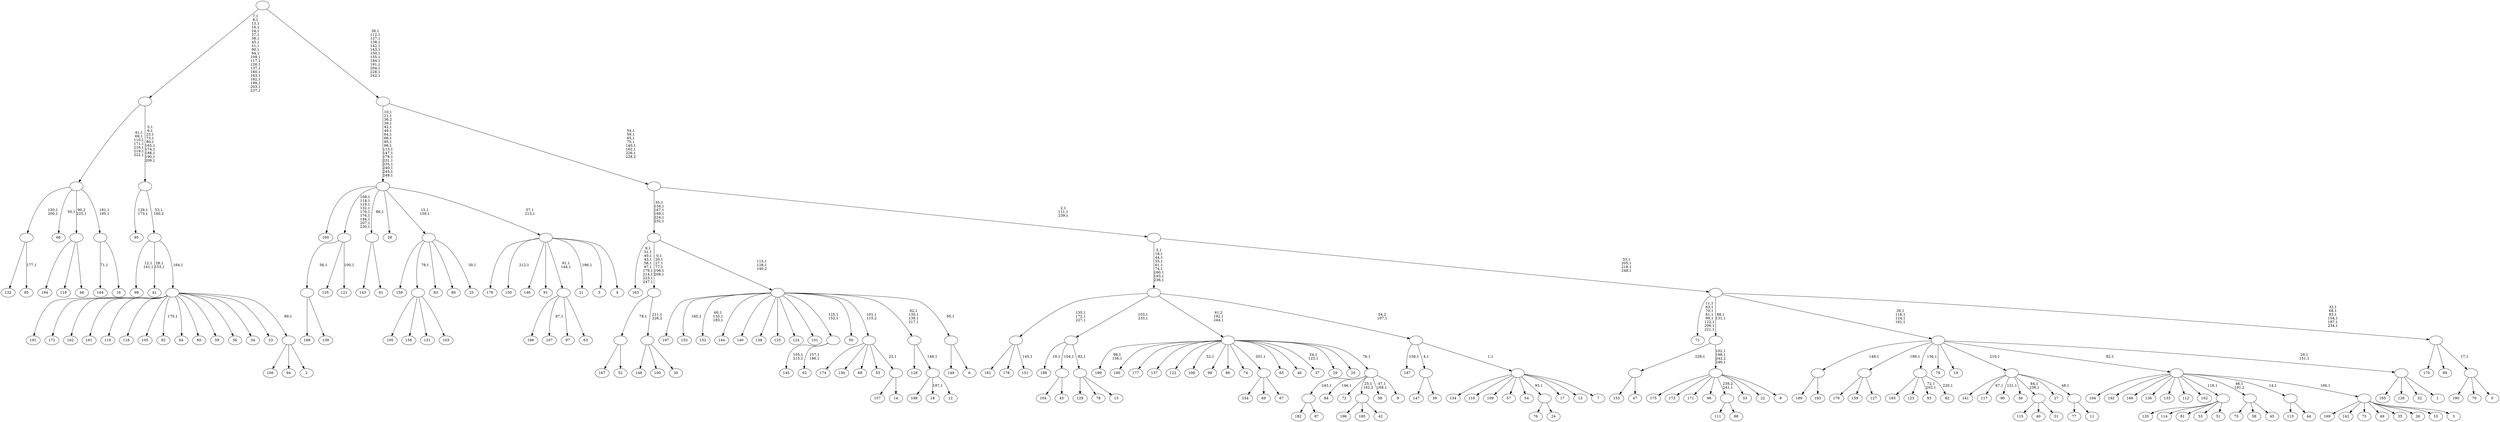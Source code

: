 digraph T {
	450 [label="199"]
	447 [label="198"]
	446 [label="197"]
	445 [label="196"]
	444 [label="195"]
	443 [label="194"]
	442 [label="193"]
	441 [label="192"]
	440 [label="191"]
	439 [label="190"]
	438 [label="189"]
	437 [label="188"]
	435 [label="187"]
	433 [label="186"]
	432 [label="185"]
	431 [label="184"]
	430 [label="183"]
	429 [label=""]
	428 [label="182"]
	427 [label="181"]
	426 [label="180"]
	425 [label="179"]
	424 [label="178"]
	423 [label="177"]
	422 [label="176"]
	421 [label="175"]
	420 [label="174"]
	419 [label="173"]
	418 [label="172"]
	417 [label="171"]
	416 [label="170"]
	415 [label="169"]
	414 [label="168"]
	413 [label="167"]
	412 [label="166"]
	411 [label="165"]
	410 [label="164"]
	408 [label="163"]
	397 [label="162"]
	396 [label="161"]
	395 [label="160"]
	394 [label="159"]
	393 [label="158"]
	392 [label="157"]
	391 [label="156"]
	390 [label="155"]
	389 [label="154"]
	388 [label="153"]
	386 [label="152"]
	382 [label="151"]
	380 [label=""]
	377 [label="150"]
	375 [label="149"]
	374 [label="148"]
	373 [label="147"]
	372 [label="146"]
	371 [label="145"]
	368 [label="144"]
	367 [label="143"]
	366 [label="142"]
	365 [label="141"]
	364 [label="140"]
	363 [label="139"]
	362 [label=""]
	361 [label="138"]
	360 [label="137"]
	359 [label="136"]
	358 [label="135"]
	357 [label="134"]
	356 [label="133"]
	355 [label="132"]
	354 [label="131"]
	353 [label="130"]
	352 [label="129"]
	351 [label="128"]
	350 [label="127"]
	349 [label=""]
	348 [label="126"]
	347 [label="125"]
	346 [label="124"]
	345 [label="123"]
	344 [label="122"]
	343 [label="121"]
	341 [label=""]
	332 [label="120"]
	331 [label="119"]
	330 [label="118"]
	329 [label="117"]
	327 [label="116"]
	326 [label="115"]
	325 [label="114"]
	324 [label="113"]
	323 [label="112"]
	322 [label="111"]
	321 [label="110"]
	320 [label="109"]
	319 [label="108"]
	317 [label="107"]
	315 [label="106"]
	314 [label="105"]
	313 [label="104"]
	312 [label="103"]
	311 [label=""]
	310 [label="102"]
	309 [label="101"]
	308 [label="100"]
	307 [label="99"]
	304 [label="98"]
	303 [label="97"]
	302 [label="96"]
	301 [label="95"]
	298 [label="94"]
	297 [label="93"]
	294 [label="92"]
	292 [label="91"]
	291 [label="90"]
	289 [label="89"]
	288 [label="88"]
	287 [label=""]
	286 [label="87"]
	285 [label=""]
	284 [label="86"]
	283 [label="85"]
	281 [label=""]
	279 [label="84"]
	277 [label="83"]
	276 [label="82"]
	274 [label=""]
	273 [label="81"]
	272 [label="80"]
	271 [label="79"]
	270 [label="78"]
	269 [label="77"]
	268 [label="76"]
	267 [label="75"]
	266 [label="74"]
	265 [label="73"]
	264 [label="72"]
	263 [label="71"]
	254 [label="70"]
	253 [label="69"]
	252 [label="68"]
	251 [label="67"]
	250 [label=""]
	249 [label="66"]
	247 [label="65"]
	246 [label="64"]
	245 [label="63"]
	244 [label=""]
	242 [label="62"]
	239 [label=""]
	237 [label="61"]
	236 [label=""]
	235 [label="60"]
	234 [label="59"]
	233 [label="58"]
	232 [label="57"]
	231 [label="56"]
	230 [label="55"]
	229 [label="54"]
	228 [label="53"]
	227 [label="52"]
	226 [label=""]
	225 [label="51"]
	224 [label=""]
	223 [label="50"]
	222 [label="49"]
	221 [label="48"]
	220 [label=""]
	219 [label="47"]
	218 [label=""]
	217 [label="46"]
	216 [label="45"]
	215 [label=""]
	214 [label="44"]
	213 [label=""]
	212 [label="43"]
	211 [label=""]
	210 [label="42"]
	209 [label=""]
	208 [label="41"]
	205 [label="40"]
	204 [label="39"]
	203 [label=""]
	202 [label="38"]
	199 [label="37"]
	196 [label="36"]
	195 [label="35"]
	194 [label="34"]
	193 [label="33"]
	192 [label="32"]
	191 [label="31"]
	190 [label=""]
	188 [label="30"]
	187 [label=""]
	186 [label=""]
	180 [label="29"]
	179 [label="28"]
	178 [label="27"]
	177 [label="26"]
	176 [label="25"]
	174 [label=""]
	172 [label="24"]
	171 [label=""]
	170 [label="23"]
	169 [label="22"]
	168 [label="21"]
	166 [label="20"]
	165 [label="19"]
	164 [label="18"]
	162 [label="17"]
	161 [label="16"]
	160 [label=""]
	158 [label=""]
	151 [label="15"]
	150 [label=""]
	149 [label=""]
	147 [label="14"]
	146 [label=""]
	145 [label=""]
	144 [label="13"]
	143 [label="12"]
	142 [label=""]
	141 [label=""]
	137 [label="11"]
	136 [label=""]
	135 [label=""]
	134 [label="10"]
	133 [label="9"]
	132 [label=""]
	131 [label=""]
	129 [label="8"]
	128 [label=""]
	125 [label=""]
	123 [label="7"]
	122 [label=""]
	121 [label=""]
	120 [label=""]
	111 [label="6"]
	110 [label=""]
	109 [label=""]
	107 [label=""]
	101 [label="5"]
	100 [label="4"]
	99 [label=""]
	97 [label=""]
	80 [label="3"]
	79 [label=""]
	78 [label=""]
	77 [label="2"]
	76 [label=""]
	75 [label=""]
	74 [label=""]
	73 [label=""]
	63 [label=""]
	42 [label="1"]
	41 [label=""]
	39 [label=""]
	35 [label="0"]
	34 [label=""]
	33 [label=""]
	27 [label=""]
	23 [label=""]
	20 [label=""]
	13 [label=""]
	0 [label=""]
	429 -> 438 [label=""]
	429 -> 430 [label=""]
	380 -> 382 [label="145,1"]
	380 -> 427 [label=""]
	380 -> 424 [label=""]
	362 -> 414 [label=""]
	362 -> 363 [label=""]
	349 -> 425 [label=""]
	349 -> 394 [label=""]
	349 -> 350 [label=""]
	341 -> 343 [label="100,1"]
	341 -> 362 [label="56,1"]
	341 -> 358 [label=""]
	311 -> 444 [label=""]
	311 -> 391 [label=""]
	311 -> 354 [label=""]
	311 -> 312 [label=""]
	287 -> 322 [label=""]
	287 -> 288 [label=""]
	285 -> 428 [label=""]
	285 -> 286 [label=""]
	281 -> 283 [label="177,1"]
	281 -> 355 [label=""]
	274 -> 276 [label="220,1"]
	274 -> 297 [label="72,1\n202,1"]
	274 -> 442 [label=""]
	274 -> 345 [label=""]
	250 -> 389 [label=""]
	250 -> 253 [label=""]
	250 -> 251 [label=""]
	244 -> 317 [label="87,1"]
	244 -> 433 [label=""]
	244 -> 303 [label=""]
	244 -> 245 [label=""]
	239 -> 242 [label="157,1\n186,1"]
	239 -> 371 [label="105,1\n215,1"]
	236 -> 367 [label=""]
	236 -> 237 [label=""]
	226 -> 413 [label=""]
	226 -> 227 [label=""]
	224 -> 332 [label=""]
	224 -> 325 [label=""]
	224 -> 273 [label=""]
	224 -> 228 [label=""]
	224 -> 225 [label=""]
	220 -> 431 [label=""]
	220 -> 330 [label=""]
	220 -> 221 [label=""]
	218 -> 390 [label=""]
	218 -> 219 [label=""]
	215 -> 267 [label=""]
	215 -> 233 [label=""]
	215 -> 216 [label=""]
	213 -> 324 [label=""]
	213 -> 214 [label=""]
	211 -> 313 [label=""]
	211 -> 212 [label=""]
	209 -> 445 [label=""]
	209 -> 432 [label=""]
	209 -> 210 [label=""]
	203 -> 373 [label=""]
	203 -> 204 [label=""]
	190 -> 326 [label=""]
	190 -> 205 [label=""]
	190 -> 191 [label=""]
	187 -> 374 [label=""]
	187 -> 308 [label=""]
	187 -> 188 [label=""]
	186 -> 226 [label="78,1"]
	186 -> 187 [label="211,1\n226,2"]
	174 -> 176 [label="30,1"]
	174 -> 393 [label=""]
	174 -> 311 [label="79,1"]
	174 -> 277 [label=""]
	174 -> 272 [label=""]
	171 -> 268 [label=""]
	171 -> 172 [label=""]
	160 -> 410 [label="71,1"]
	160 -> 161 [label=""]
	158 -> 160 [label="181,1\n195,1"]
	158 -> 249 [label="50,1"]
	158 -> 281 [label="120,1\n200,1"]
	158 -> 220 [label="90,2\n225,1"]
	150 -> 352 [label=""]
	150 -> 270 [label=""]
	150 -> 151 [label=""]
	149 -> 437 [label="19,1"]
	149 -> 211 [label="104,1"]
	149 -> 150 [label="92,1"]
	146 -> 392 [label=""]
	146 -> 147 [label=""]
	145 -> 420 [label=""]
	145 -> 353 [label=""]
	145 -> 252 [label=""]
	145 -> 230 [label=""]
	145 -> 146 [label="22,1"]
	142 -> 164 [label="197,1"]
	142 -> 447 [label=""]
	142 -> 143 [label=""]
	141 -> 351 [label=""]
	141 -> 142 [label="148,1"]
	136 -> 269 [label=""]
	136 -> 137 [label=""]
	135 -> 190 [label="84,1\n238,1"]
	135 -> 291 [label="121,1"]
	135 -> 329 [label="67,1"]
	135 -> 365 [label=""]
	135 -> 196 [label=""]
	135 -> 178 [label=""]
	135 -> 136 [label="48,1"]
	132 -> 202 [label="47,1\n168,1"]
	132 -> 279 [label="146,1"]
	132 -> 285 [label="243,1"]
	132 -> 264 [label=""]
	132 -> 209 [label="25,1\n162,2"]
	132 -> 133 [label=""]
	131 -> 199 [label="34,1\n123,1"]
	131 -> 319 [label="52,1"]
	131 -> 450 [label="98,1\n156,1"]
	131 -> 426 [label=""]
	131 -> 423 [label=""]
	131 -> 360 [label=""]
	131 -> 344 [label=""]
	131 -> 304 [label=""]
	131 -> 284 [label=""]
	131 -> 266 [label=""]
	131 -> 250 [label="201,1"]
	131 -> 247 [label=""]
	131 -> 217 [label=""]
	131 -> 180 [label=""]
	131 -> 166 [label=""]
	131 -> 132 [label="76,1"]
	128 -> 421 [label=""]
	128 -> 419 [label=""]
	128 -> 417 [label=""]
	128 -> 302 [label=""]
	128 -> 287 [label="239,2\n241,1"]
	128 -> 193 [label=""]
	128 -> 169 [label=""]
	128 -> 129 [label=""]
	125 -> 128 [label="102,1\n198,1\n242,2\n246,1"]
	125 -> 218 [label="229,1"]
	122 -> 357 [label=""]
	122 -> 321 [label=""]
	122 -> 320 [label=""]
	122 -> 232 [label=""]
	122 -> 229 [label=""]
	122 -> 171 [label="93,1"]
	122 -> 162 [label=""]
	122 -> 144 [label=""]
	122 -> 123 [label=""]
	121 -> 435 [label="158,1"]
	121 -> 203 [label="4,1"]
	121 -> 122 [label="1,1"]
	120 -> 131 [label="61,2\n192,1\n244,1"]
	120 -> 149 [label="103,1\n233,1"]
	120 -> 380 [label="135,1\n172,1\n227,1"]
	120 -> 121 [label="54,2\n107,1"]
	110 -> 375 [label=""]
	110 -> 111 [label=""]
	109 -> 141 [label="62,1\n130,1\n139,1\n217,1"]
	109 -> 239 [label="125,1\n152,1"]
	109 -> 386 [label="60,1\n133,1\n183,1"]
	109 -> 388 [label="185,1"]
	109 -> 446 [label=""]
	109 -> 368 [label=""]
	109 -> 364 [label=""]
	109 -> 361 [label=""]
	109 -> 347 [label=""]
	109 -> 346 [label=""]
	109 -> 309 [label=""]
	109 -> 223 [label=""]
	109 -> 145 [label="101,1\n115,2"]
	109 -> 110 [label="95,1"]
	107 -> 109 [label="115,1\n128,1\n140,2"]
	107 -> 186 [label="0,1\n20,1\n27,1\n77,1\n106,1\n208,1"]
	107 -> 408 [label="9,1\n31,1\n40,1\n43,1\n58,1\n97,1\n179,1\n214,1\n223,1\n247,1"]
	99 -> 168 [label="196,1"]
	99 -> 244 [label="91,1\n144,1"]
	99 -> 377 [label="212,1"]
	99 -> 422 [label=""]
	99 -> 372 [label=""]
	99 -> 292 [label=""]
	99 -> 101 [label=""]
	99 -> 100 [label=""]
	97 -> 99 [label="57,1\n213,1"]
	97 -> 174 [label="15,1\n159,1"]
	97 -> 341 [label="108,1\n114,1\n119,1\n132,1\n170,1\n176,1\n194,1\n207,1\n230,1"]
	97 -> 395 [label=""]
	97 -> 236 [label="86,1"]
	97 -> 179 [label=""]
	79 -> 415 [label=""]
	79 -> 366 [label=""]
	79 -> 265 [label=""]
	79 -> 222 [label=""]
	79 -> 195 [label=""]
	79 -> 177 [label=""]
	79 -> 134 [label=""]
	79 -> 80 [label=""]
	78 -> 443 [label=""]
	78 -> 441 [label=""]
	78 -> 412 [label=""]
	78 -> 359 [label=""]
	78 -> 356 [label=""]
	78 -> 323 [label=""]
	78 -> 310 [label=""]
	78 -> 224 [label="118,1"]
	78 -> 215 [label="46,1\n191,2"]
	78 -> 213 [label="14,1"]
	78 -> 79 [label="166,1"]
	76 -> 315 [label=""]
	76 -> 298 [label=""]
	76 -> 77 [label=""]
	75 -> 294 [label="175,1"]
	75 -> 440 [label=""]
	75 -> 418 [label=""]
	75 -> 397 [label=""]
	75 -> 396 [label=""]
	75 -> 331 [label=""]
	75 -> 327 [label=""]
	75 -> 314 [label=""]
	75 -> 246 [label=""]
	75 -> 235 [label=""]
	75 -> 234 [label=""]
	75 -> 231 [label=""]
	75 -> 194 [label=""]
	75 -> 170 [label=""]
	75 -> 76 [label="89,1"]
	74 -> 208 [label="28,1\n153,1"]
	74 -> 307 [label="12,1\n141,1"]
	74 -> 75 [label="164,1"]
	73 -> 301 [label="129,1\n173,1"]
	73 -> 74 [label="53,1\n160,2"]
	63 -> 73 [label="3,1\n6,1\n23,1\n73,1\n80,1\n165,1\n174,1\n188,1\n190,1\n209,1"]
	63 -> 158 [label="41,1\n69,1\n110,1\n171,1\n216,1\n219,1\n222,1"]
	41 -> 411 [label=""]
	41 -> 348 [label=""]
	41 -> 192 [label=""]
	41 -> 42 [label=""]
	39 -> 41 [label="29,1\n151,1"]
	39 -> 429 [label="149,1"]
	39 -> 349 [label="189,1"]
	39 -> 274 [label="136,1"]
	39 -> 271 [label=""]
	39 -> 165 [label=""]
	39 -> 135 [label="210,1"]
	39 -> 78 [label="82,1"]
	34 -> 439 [label=""]
	34 -> 254 [label=""]
	34 -> 35 [label=""]
	33 -> 416 [label=""]
	33 -> 289 [label=""]
	33 -> 34 [label="17,1"]
	27 -> 33 [label="32,1\n68,1\n83,1\n154,1\n187,1\n234,1"]
	27 -> 39 [label="26,1\n116,1\n124,1\n161,1"]
	27 -> 125 [label="88,1\n131,1"]
	27 -> 263 [label="11,1\n63,1\n70,1\n81,1\n99,1\n122,1\n206,1\n221,1"]
	23 -> 27 [label="33,1\n205,1\n218,1\n248,1"]
	23 -> 120 [label="5,1\n18,1\n44,1\n55,1\n61,1\n74,1\n180,1\n193,1\n236,1"]
	20 -> 23 [label="2,1\n111,1\n239,1"]
	20 -> 107 [label="35,1\n134,1\n167,1\n169,1\n224,1\n232,1"]
	13 -> 20 [label="54,1\n59,1\n65,1\n75,1\n140,1\n162,1\n226,1\n228,2"]
	13 -> 97 [label="10,1\n21,1\n36,2\n39,1\n42,1\n49,1\n64,1\n66,1\n85,1\n96,1\n113,1\n147,1\n178,1\n231,1\n235,1\n240,1\n245,1\n249,1"]
	0 -> 13 [label="36,1\n112,1\n127,1\n138,1\n142,1\n143,1\n150,1\n155,1\n184,1\n191,1\n204,1\n228,1\n242,1"]
	0 -> 63 [label="7,1\n8,1\n13,1\n16,1\n24,1\n37,1\n38,1\n45,1\n51,1\n90,1\n94,1\n109,1\n117,1\n126,1\n137,1\n160,1\n163,1\n182,1\n199,1\n203,1\n237,1"]
}
